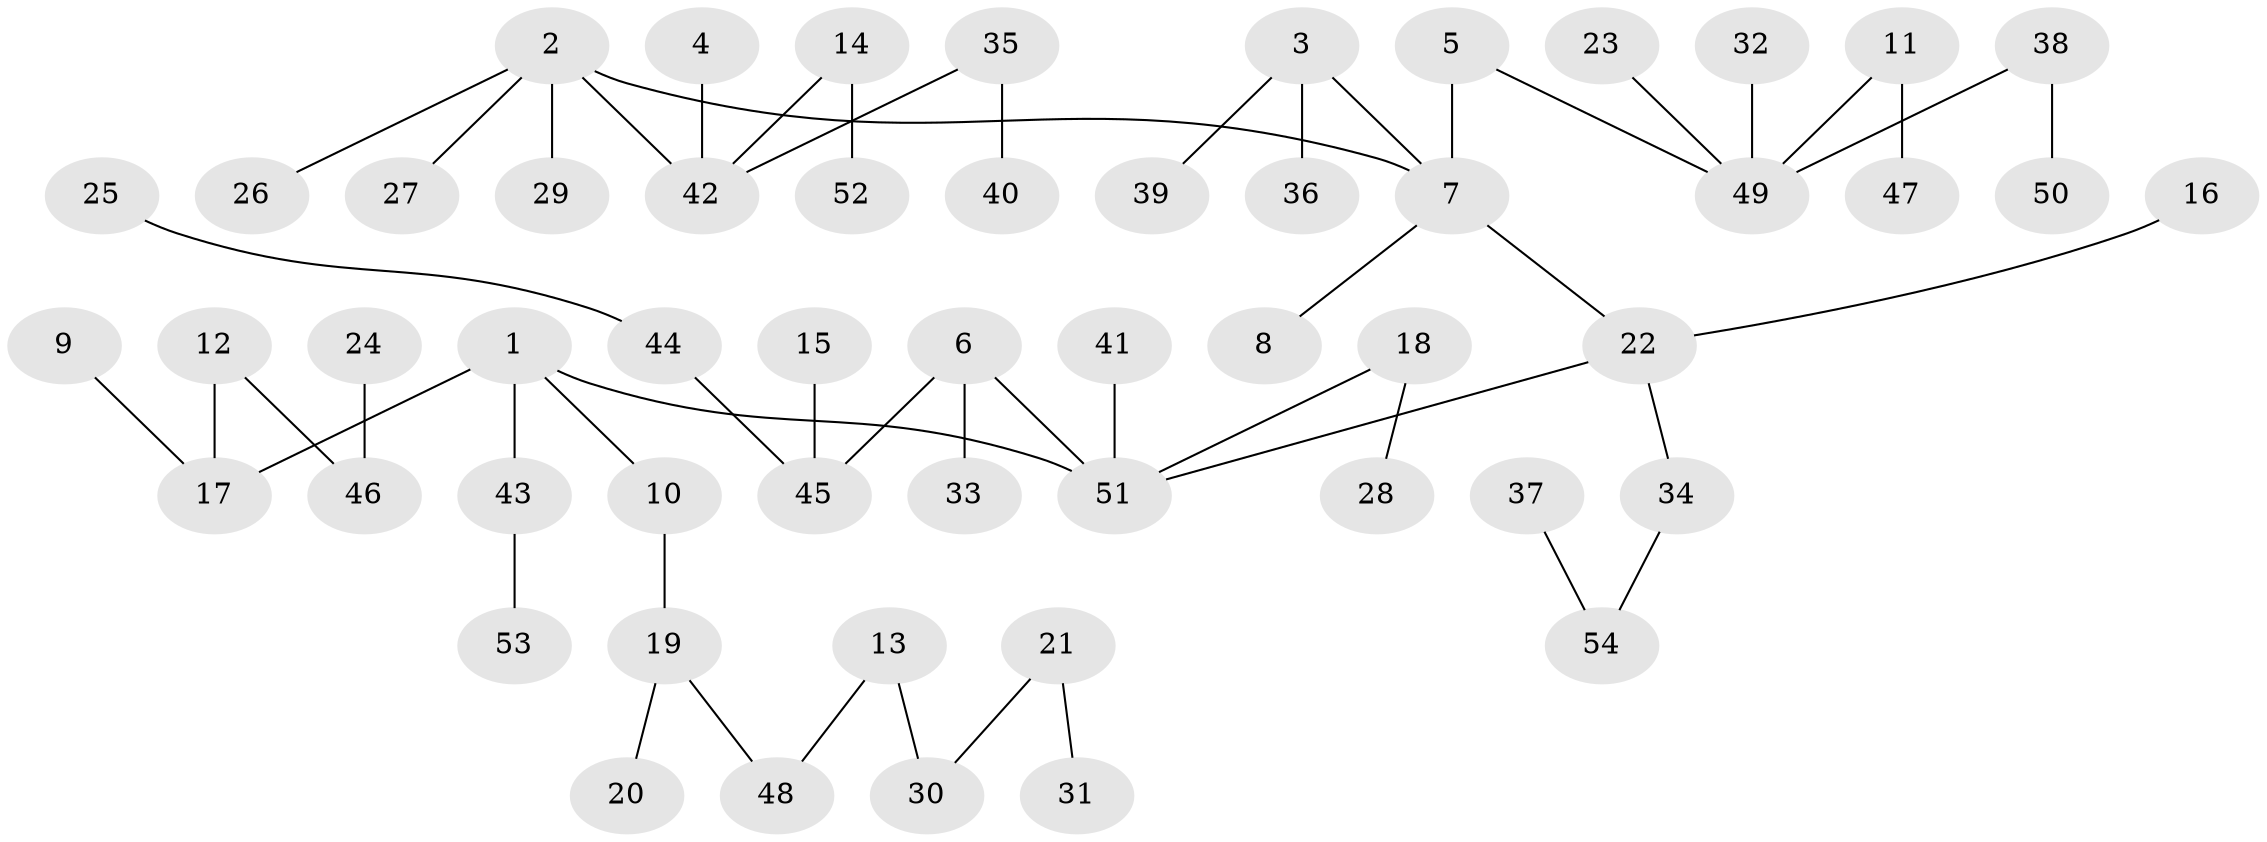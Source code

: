 // original degree distribution, {4: 0.056074766355140186, 6: 0.037383177570093455, 2: 0.27102803738317754, 5: 0.009345794392523364, 3: 0.1308411214953271, 1: 0.48598130841121495, 7: 0.009345794392523364}
// Generated by graph-tools (version 1.1) at 2025/02/03/09/25 03:02:29]
// undirected, 54 vertices, 53 edges
graph export_dot {
graph [start="1"]
  node [color=gray90,style=filled];
  1;
  2;
  3;
  4;
  5;
  6;
  7;
  8;
  9;
  10;
  11;
  12;
  13;
  14;
  15;
  16;
  17;
  18;
  19;
  20;
  21;
  22;
  23;
  24;
  25;
  26;
  27;
  28;
  29;
  30;
  31;
  32;
  33;
  34;
  35;
  36;
  37;
  38;
  39;
  40;
  41;
  42;
  43;
  44;
  45;
  46;
  47;
  48;
  49;
  50;
  51;
  52;
  53;
  54;
  1 -- 10 [weight=1.0];
  1 -- 17 [weight=1.0];
  1 -- 43 [weight=1.0];
  1 -- 51 [weight=1.0];
  2 -- 7 [weight=1.0];
  2 -- 26 [weight=1.0];
  2 -- 27 [weight=1.0];
  2 -- 29 [weight=1.0];
  2 -- 42 [weight=1.0];
  3 -- 7 [weight=1.0];
  3 -- 36 [weight=1.0];
  3 -- 39 [weight=1.0];
  4 -- 42 [weight=1.0];
  5 -- 7 [weight=1.0];
  5 -- 49 [weight=1.0];
  6 -- 33 [weight=1.0];
  6 -- 45 [weight=1.0];
  6 -- 51 [weight=1.0];
  7 -- 8 [weight=1.0];
  7 -- 22 [weight=1.0];
  9 -- 17 [weight=1.0];
  10 -- 19 [weight=1.0];
  11 -- 47 [weight=1.0];
  11 -- 49 [weight=1.0];
  12 -- 17 [weight=1.0];
  12 -- 46 [weight=1.0];
  13 -- 30 [weight=1.0];
  13 -- 48 [weight=1.0];
  14 -- 42 [weight=1.0];
  14 -- 52 [weight=1.0];
  15 -- 45 [weight=1.0];
  16 -- 22 [weight=1.0];
  18 -- 28 [weight=1.0];
  18 -- 51 [weight=1.0];
  19 -- 20 [weight=1.0];
  19 -- 48 [weight=1.0];
  21 -- 30 [weight=1.0];
  21 -- 31 [weight=1.0];
  22 -- 34 [weight=1.0];
  22 -- 51 [weight=1.0];
  23 -- 49 [weight=1.0];
  24 -- 46 [weight=1.0];
  25 -- 44 [weight=1.0];
  32 -- 49 [weight=1.0];
  34 -- 54 [weight=1.0];
  35 -- 40 [weight=1.0];
  35 -- 42 [weight=1.0];
  37 -- 54 [weight=1.0];
  38 -- 49 [weight=1.0];
  38 -- 50 [weight=1.0];
  41 -- 51 [weight=1.0];
  43 -- 53 [weight=1.0];
  44 -- 45 [weight=1.0];
}
